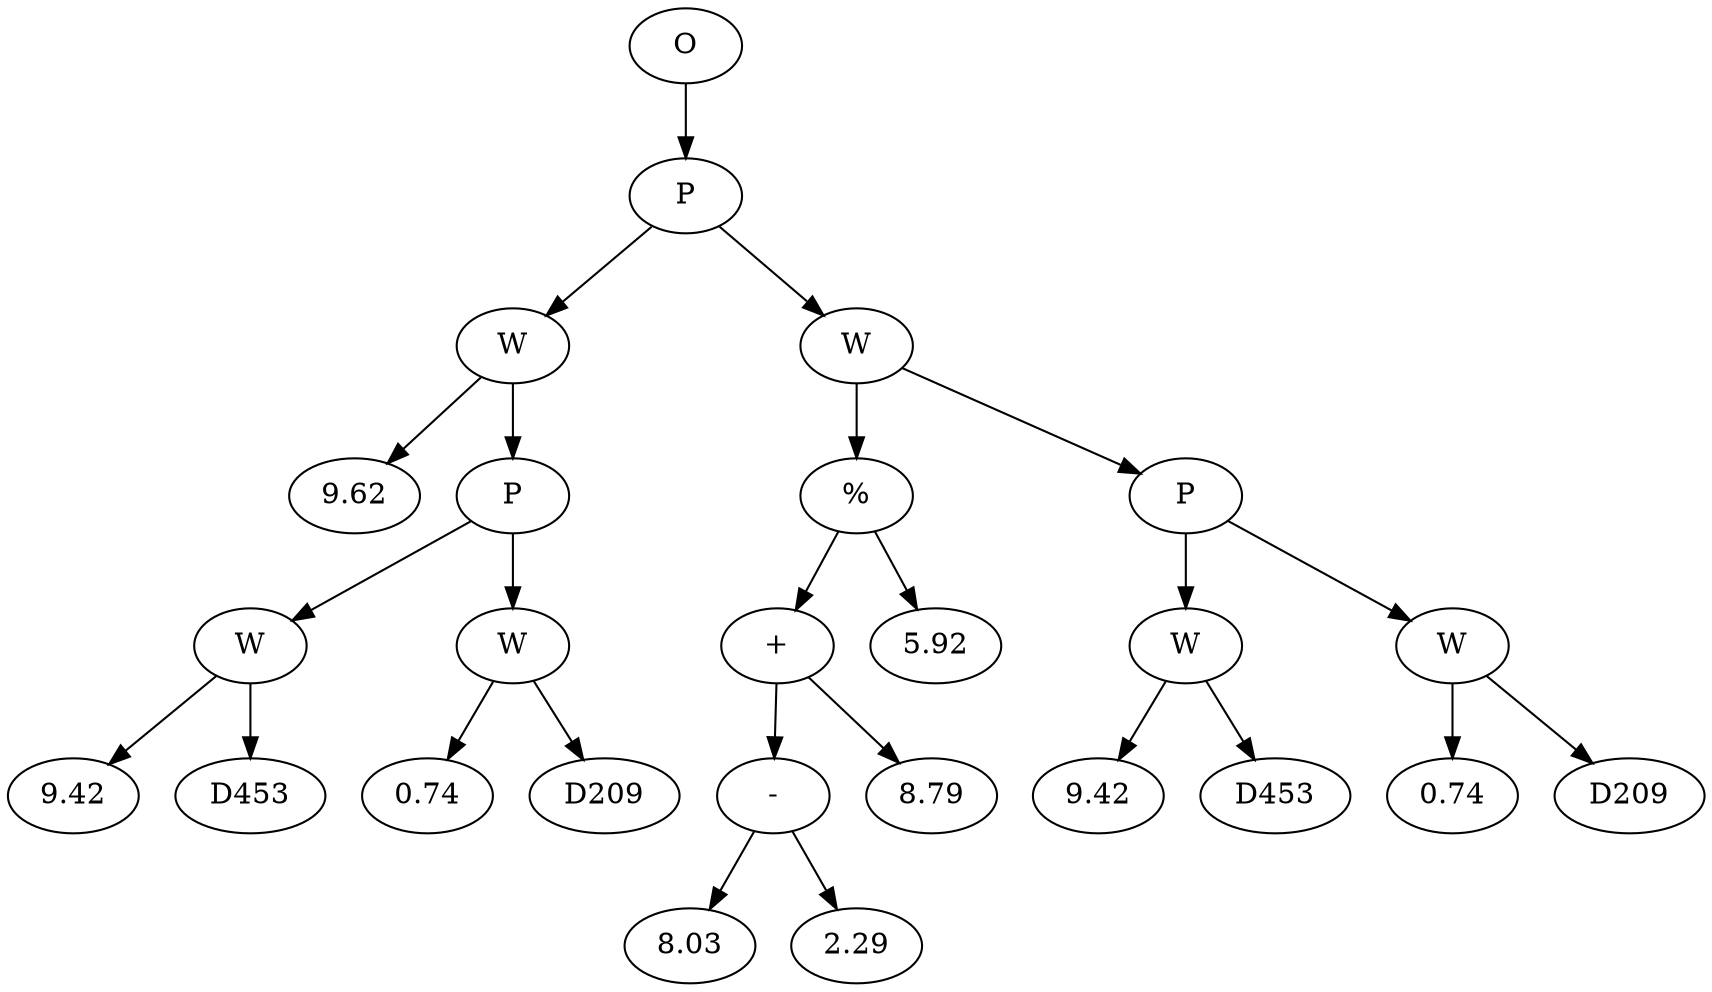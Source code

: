 // Tree
digraph {
	2908919 [label=O]
	2908920 [label=P]
	2908919 -> 2908920
	2908921 [label=W]
	2908920 -> 2908921
	2908922 [label=9.62]
	2908921 -> 2908922
	2908923 [label=P]
	2908921 -> 2908923
	2908924 [label=W]
	2908923 -> 2908924
	2908925 [label=9.42]
	2908924 -> 2908925
	2908926 [label=D453]
	2908924 -> 2908926
	2908927 [label=W]
	2908923 -> 2908927
	2908928 [label=0.74]
	2908927 -> 2908928
	2908929 [label=D209]
	2908927 -> 2908929
	2908930 [label=W]
	2908920 -> 2908930
	2908931 [label="%"]
	2908930 -> 2908931
	2908932 [label="+"]
	2908931 -> 2908932
	2908933 [label="-"]
	2908932 -> 2908933
	2908934 [label=8.03]
	2908933 -> 2908934
	2908935 [label=2.29]
	2908933 -> 2908935
	2908936 [label=8.79]
	2908932 -> 2908936
	2908937 [label=5.92]
	2908931 -> 2908937
	2908938 [label=P]
	2908930 -> 2908938
	2908939 [label=W]
	2908938 -> 2908939
	2908940 [label=9.42]
	2908939 -> 2908940
	2908941 [label=D453]
	2908939 -> 2908941
	2908942 [label=W]
	2908938 -> 2908942
	2908943 [label=0.74]
	2908942 -> 2908943
	2908944 [label=D209]
	2908942 -> 2908944
}
